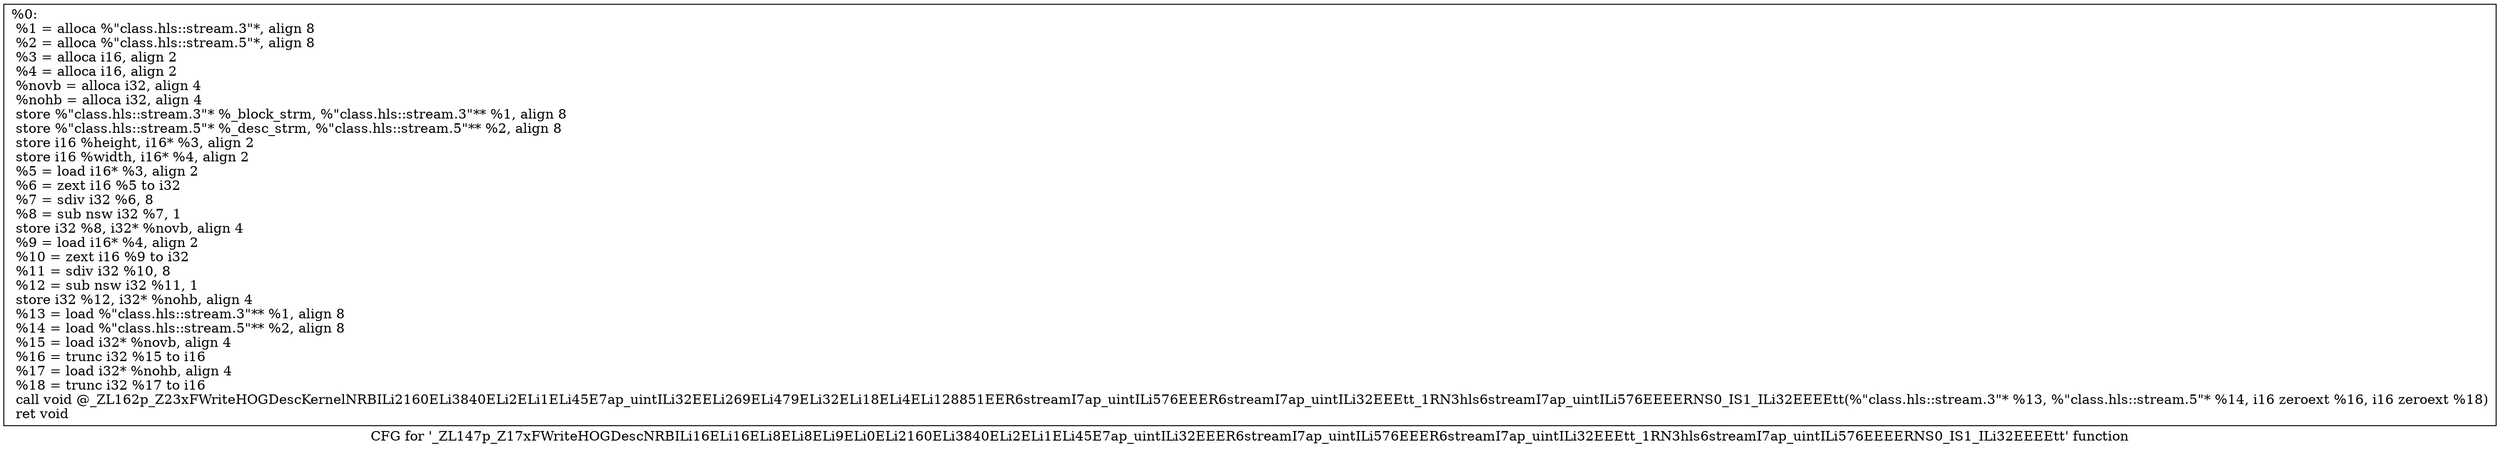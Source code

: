 digraph "CFG for '_ZL147p_Z17xFWriteHOGDescNRBILi16ELi16ELi8ELi8ELi9ELi0ELi2160ELi3840ELi2ELi1ELi45E7ap_uintILi32EEER6streamI7ap_uintILi576EEER6streamI7ap_uintILi32EEEtt_1RN3hls6streamI7ap_uintILi576EEEERNS0_IS1_ILi32EEEEtt' function" {
	label="CFG for '_ZL147p_Z17xFWriteHOGDescNRBILi16ELi16ELi8ELi8ELi9ELi0ELi2160ELi3840ELi2ELi1ELi45E7ap_uintILi32EEER6streamI7ap_uintILi576EEER6streamI7ap_uintILi32EEEtt_1RN3hls6streamI7ap_uintILi576EEEERNS0_IS1_ILi32EEEEtt' function";

	Node0x331ae40 [shape=record,label="{%0:\l  %1 = alloca %\"class.hls::stream.3\"*, align 8\l  %2 = alloca %\"class.hls::stream.5\"*, align 8\l  %3 = alloca i16, align 2\l  %4 = alloca i16, align 2\l  %novb = alloca i32, align 4\l  %nohb = alloca i32, align 4\l  store %\"class.hls::stream.3\"* %_block_strm, %\"class.hls::stream.3\"** %1, align 8\l  store %\"class.hls::stream.5\"* %_desc_strm, %\"class.hls::stream.5\"** %2, align 8\l  store i16 %height, i16* %3, align 2\l  store i16 %width, i16* %4, align 2\l  %5 = load i16* %3, align 2\l  %6 = zext i16 %5 to i32\l  %7 = sdiv i32 %6, 8\l  %8 = sub nsw i32 %7, 1\l  store i32 %8, i32* %novb, align 4\l  %9 = load i16* %4, align 2\l  %10 = zext i16 %9 to i32\l  %11 = sdiv i32 %10, 8\l  %12 = sub nsw i32 %11, 1\l  store i32 %12, i32* %nohb, align 4\l  %13 = load %\"class.hls::stream.3\"** %1, align 8\l  %14 = load %\"class.hls::stream.5\"** %2, align 8\l  %15 = load i32* %novb, align 4\l  %16 = trunc i32 %15 to i16\l  %17 = load i32* %nohb, align 4\l  %18 = trunc i32 %17 to i16\l  call void @_ZL162p_Z23xFWriteHOGDescKernelNRBILi2160ELi3840ELi2ELi1ELi45E7ap_uintILi32EELi269ELi479ELi32ELi18ELi4ELi128851EER6streamI7ap_uintILi576EEER6streamI7ap_uintILi32EEEtt_1RN3hls6streamI7ap_uintILi576EEEERNS0_IS1_ILi32EEEEtt(%\"class.hls::stream.3\"* %13, %\"class.hls::stream.5\"* %14, i16 zeroext %16, i16 zeroext %18)\l  ret void\l}"];
}
